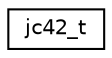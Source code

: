 digraph "Graphical Class Hierarchy"
{
 // LATEX_PDF_SIZE
  edge [fontname="Helvetica",fontsize="10",labelfontname="Helvetica",labelfontsize="10"];
  node [fontname="Helvetica",fontsize="10",shape=record];
  rankdir="LR";
  Node0 [label="jc42_t",height=0.2,width=0.4,color="black", fillcolor="white", style="filled",URL="$structjc42__t.html",tooltip="Device descriptor for a jc42 device."];
}
